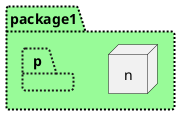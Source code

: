 {
  "sha1": "fta0qspyh0pca7jf200g08nj76dj6iw",
  "insertion": {
    "when": "2024-06-01T09:03:06.651Z",
    "url": "https://forum.plantuml.net/11707/linestyle-linethickness-management-component-deployment",
    "user": "plantuml@gmail.com"
  }
}
@startuml
<style>
document {
    BackgroundColor transparent
}
group {
    BackgroundColor green
    LineStyle 5
    LineThickness 3
}
package {
    BackgroundColor palegreen
    LineStyle 2
    LineThickness 2
}
</style>

package package1 {
node n
package p
}
@enduml
